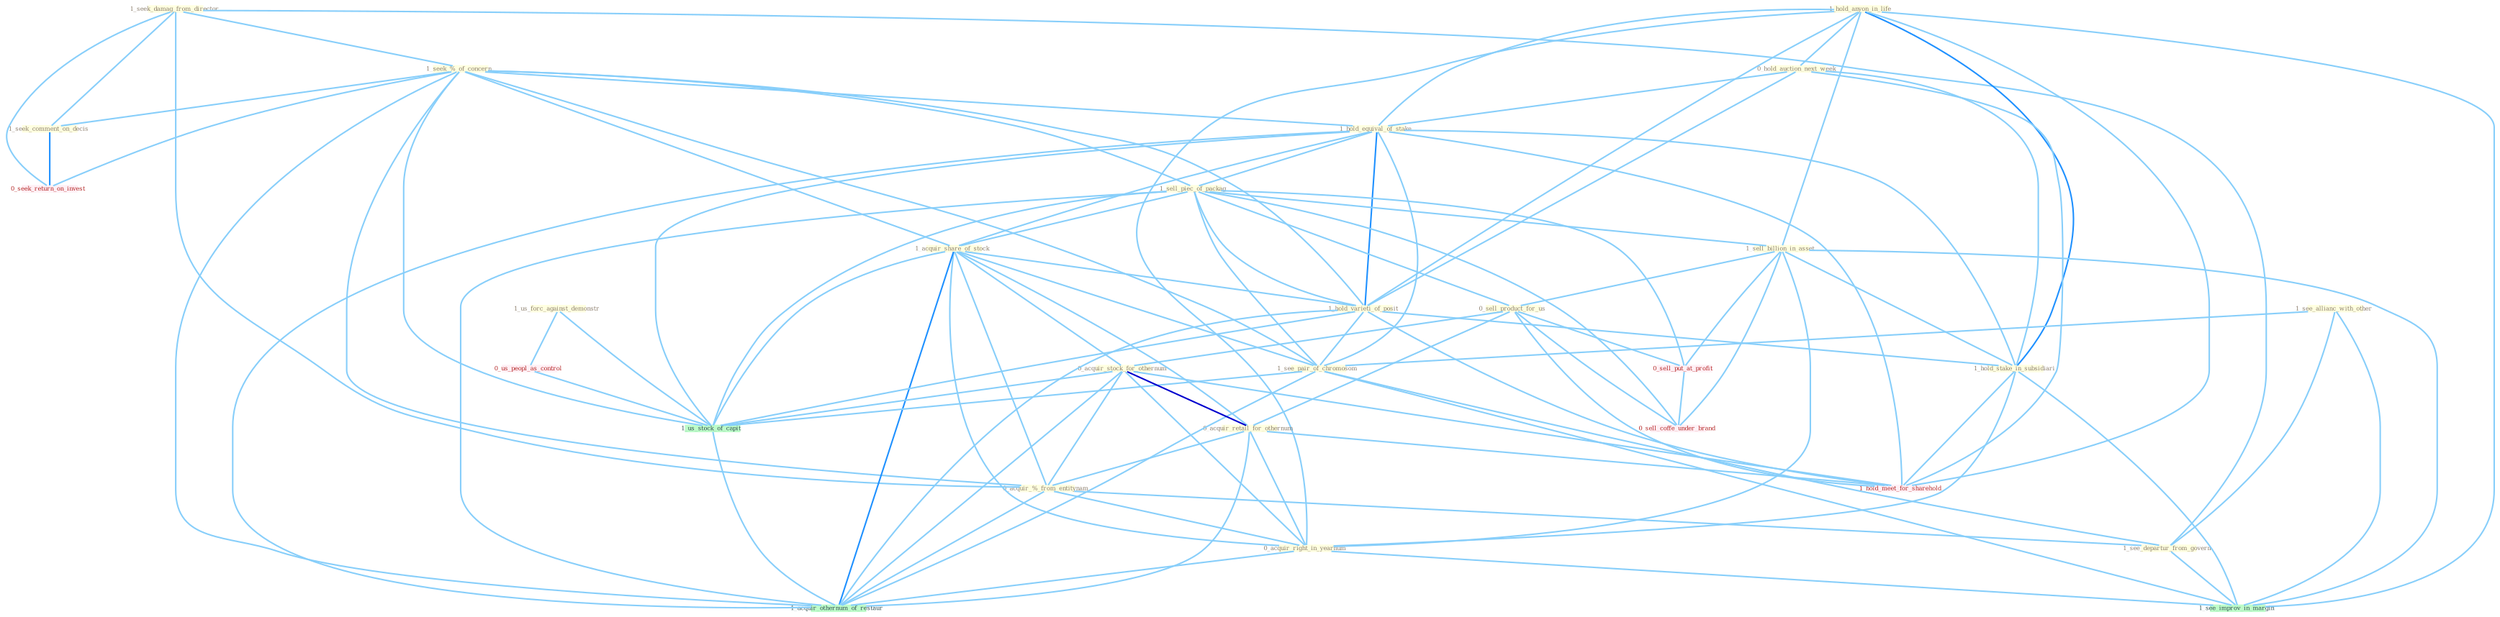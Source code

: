 Graph G{ 
    node
    [shape=polygon,style=filled,width=.5,height=.06,color="#BDFCC9",fixedsize=true,fontsize=4,
    fontcolor="#2f4f4f"];
    {node
    [color="#ffffe0", fontcolor="#8b7d6b"] "1_seek_damag_from_director " "1_us_forc_against_demonstr " "1_seek_%_of_concern " "1_hold_anyon_in_life " "0_hold_auction_next_week " "1_hold_equival_of_stake " "1_sell_piec_of_packag " "1_sell_billion_in_asset " "1_see_allianc_with_other " "1_acquir_share_of_stock " "0_sell_product_for_us " "1_hold_varieti_of_posit " "1_hold_stake_in_subsidiari " "1_see_pair_of_chromosom " "1_seek_comment_on_decis " "0_acquir_stock_for_othernum " "0_acquir_retail_for_othernum " "0_acquir_%_from_entitynam " "1_see_departur_from_govern " "0_acquir_right_in_yearnum "}
{node [color="#fff0f5", fontcolor="#b22222"] "0_us_peopl_as_control " "0_sell_put_at_profit " "0_seek_return_on_invest " "0_sell_coffe_under_brand " "1_hold_meet_for_sharehold "}
edge [color="#B0E2FF"];

	"1_seek_damag_from_director " -- "1_seek_%_of_concern " [w="1", color="#87cefa" ];
	"1_seek_damag_from_director " -- "1_seek_comment_on_decis " [w="1", color="#87cefa" ];
	"1_seek_damag_from_director " -- "0_acquir_%_from_entitynam " [w="1", color="#87cefa" ];
	"1_seek_damag_from_director " -- "1_see_departur_from_govern " [w="1", color="#87cefa" ];
	"1_seek_damag_from_director " -- "0_seek_return_on_invest " [w="1", color="#87cefa" ];
	"1_us_forc_against_demonstr " -- "0_us_peopl_as_control " [w="1", color="#87cefa" ];
	"1_us_forc_against_demonstr " -- "1_us_stock_of_capit " [w="1", color="#87cefa" ];
	"1_seek_%_of_concern " -- "1_hold_equival_of_stake " [w="1", color="#87cefa" ];
	"1_seek_%_of_concern " -- "1_sell_piec_of_packag " [w="1", color="#87cefa" ];
	"1_seek_%_of_concern " -- "1_acquir_share_of_stock " [w="1", color="#87cefa" ];
	"1_seek_%_of_concern " -- "1_hold_varieti_of_posit " [w="1", color="#87cefa" ];
	"1_seek_%_of_concern " -- "1_see_pair_of_chromosom " [w="1", color="#87cefa" ];
	"1_seek_%_of_concern " -- "1_seek_comment_on_decis " [w="1", color="#87cefa" ];
	"1_seek_%_of_concern " -- "0_acquir_%_from_entitynam " [w="1", color="#87cefa" ];
	"1_seek_%_of_concern " -- "0_seek_return_on_invest " [w="1", color="#87cefa" ];
	"1_seek_%_of_concern " -- "1_us_stock_of_capit " [w="1", color="#87cefa" ];
	"1_seek_%_of_concern " -- "1_acquir_othernum_of_restaur " [w="1", color="#87cefa" ];
	"1_hold_anyon_in_life " -- "0_hold_auction_next_week " [w="1", color="#87cefa" ];
	"1_hold_anyon_in_life " -- "1_hold_equival_of_stake " [w="1", color="#87cefa" ];
	"1_hold_anyon_in_life " -- "1_sell_billion_in_asset " [w="1", color="#87cefa" ];
	"1_hold_anyon_in_life " -- "1_hold_varieti_of_posit " [w="1", color="#87cefa" ];
	"1_hold_anyon_in_life " -- "1_hold_stake_in_subsidiari " [w="2", color="#1e90ff" , len=0.8];
	"1_hold_anyon_in_life " -- "0_acquir_right_in_yearnum " [w="1", color="#87cefa" ];
	"1_hold_anyon_in_life " -- "1_see_improv_in_margin " [w="1", color="#87cefa" ];
	"1_hold_anyon_in_life " -- "1_hold_meet_for_sharehold " [w="1", color="#87cefa" ];
	"0_hold_auction_next_week " -- "1_hold_equival_of_stake " [w="1", color="#87cefa" ];
	"0_hold_auction_next_week " -- "1_hold_varieti_of_posit " [w="1", color="#87cefa" ];
	"0_hold_auction_next_week " -- "1_hold_stake_in_subsidiari " [w="1", color="#87cefa" ];
	"0_hold_auction_next_week " -- "1_hold_meet_for_sharehold " [w="1", color="#87cefa" ];
	"1_hold_equival_of_stake " -- "1_sell_piec_of_packag " [w="1", color="#87cefa" ];
	"1_hold_equival_of_stake " -- "1_acquir_share_of_stock " [w="1", color="#87cefa" ];
	"1_hold_equival_of_stake " -- "1_hold_varieti_of_posit " [w="2", color="#1e90ff" , len=0.8];
	"1_hold_equival_of_stake " -- "1_hold_stake_in_subsidiari " [w="1", color="#87cefa" ];
	"1_hold_equival_of_stake " -- "1_see_pair_of_chromosom " [w="1", color="#87cefa" ];
	"1_hold_equival_of_stake " -- "1_us_stock_of_capit " [w="1", color="#87cefa" ];
	"1_hold_equival_of_stake " -- "1_hold_meet_for_sharehold " [w="1", color="#87cefa" ];
	"1_hold_equival_of_stake " -- "1_acquir_othernum_of_restaur " [w="1", color="#87cefa" ];
	"1_sell_piec_of_packag " -- "1_sell_billion_in_asset " [w="1", color="#87cefa" ];
	"1_sell_piec_of_packag " -- "1_acquir_share_of_stock " [w="1", color="#87cefa" ];
	"1_sell_piec_of_packag " -- "0_sell_product_for_us " [w="1", color="#87cefa" ];
	"1_sell_piec_of_packag " -- "1_hold_varieti_of_posit " [w="1", color="#87cefa" ];
	"1_sell_piec_of_packag " -- "1_see_pair_of_chromosom " [w="1", color="#87cefa" ];
	"1_sell_piec_of_packag " -- "0_sell_put_at_profit " [w="1", color="#87cefa" ];
	"1_sell_piec_of_packag " -- "1_us_stock_of_capit " [w="1", color="#87cefa" ];
	"1_sell_piec_of_packag " -- "0_sell_coffe_under_brand " [w="1", color="#87cefa" ];
	"1_sell_piec_of_packag " -- "1_acquir_othernum_of_restaur " [w="1", color="#87cefa" ];
	"1_sell_billion_in_asset " -- "0_sell_product_for_us " [w="1", color="#87cefa" ];
	"1_sell_billion_in_asset " -- "1_hold_stake_in_subsidiari " [w="1", color="#87cefa" ];
	"1_sell_billion_in_asset " -- "0_acquir_right_in_yearnum " [w="1", color="#87cefa" ];
	"1_sell_billion_in_asset " -- "0_sell_put_at_profit " [w="1", color="#87cefa" ];
	"1_sell_billion_in_asset " -- "1_see_improv_in_margin " [w="1", color="#87cefa" ];
	"1_sell_billion_in_asset " -- "0_sell_coffe_under_brand " [w="1", color="#87cefa" ];
	"1_see_allianc_with_other " -- "1_see_pair_of_chromosom " [w="1", color="#87cefa" ];
	"1_see_allianc_with_other " -- "1_see_departur_from_govern " [w="1", color="#87cefa" ];
	"1_see_allianc_with_other " -- "1_see_improv_in_margin " [w="1", color="#87cefa" ];
	"1_acquir_share_of_stock " -- "1_hold_varieti_of_posit " [w="1", color="#87cefa" ];
	"1_acquir_share_of_stock " -- "1_see_pair_of_chromosom " [w="1", color="#87cefa" ];
	"1_acquir_share_of_stock " -- "0_acquir_stock_for_othernum " [w="1", color="#87cefa" ];
	"1_acquir_share_of_stock " -- "0_acquir_retail_for_othernum " [w="1", color="#87cefa" ];
	"1_acquir_share_of_stock " -- "0_acquir_%_from_entitynam " [w="1", color="#87cefa" ];
	"1_acquir_share_of_stock " -- "0_acquir_right_in_yearnum " [w="1", color="#87cefa" ];
	"1_acquir_share_of_stock " -- "1_us_stock_of_capit " [w="1", color="#87cefa" ];
	"1_acquir_share_of_stock " -- "1_acquir_othernum_of_restaur " [w="2", color="#1e90ff" , len=0.8];
	"0_sell_product_for_us " -- "0_acquir_stock_for_othernum " [w="1", color="#87cefa" ];
	"0_sell_product_for_us " -- "0_acquir_retail_for_othernum " [w="1", color="#87cefa" ];
	"0_sell_product_for_us " -- "0_sell_put_at_profit " [w="1", color="#87cefa" ];
	"0_sell_product_for_us " -- "0_sell_coffe_under_brand " [w="1", color="#87cefa" ];
	"0_sell_product_for_us " -- "1_hold_meet_for_sharehold " [w="1", color="#87cefa" ];
	"1_hold_varieti_of_posit " -- "1_hold_stake_in_subsidiari " [w="1", color="#87cefa" ];
	"1_hold_varieti_of_posit " -- "1_see_pair_of_chromosom " [w="1", color="#87cefa" ];
	"1_hold_varieti_of_posit " -- "1_us_stock_of_capit " [w="1", color="#87cefa" ];
	"1_hold_varieti_of_posit " -- "1_hold_meet_for_sharehold " [w="1", color="#87cefa" ];
	"1_hold_varieti_of_posit " -- "1_acquir_othernum_of_restaur " [w="1", color="#87cefa" ];
	"1_hold_stake_in_subsidiari " -- "0_acquir_right_in_yearnum " [w="1", color="#87cefa" ];
	"1_hold_stake_in_subsidiari " -- "1_see_improv_in_margin " [w="1", color="#87cefa" ];
	"1_hold_stake_in_subsidiari " -- "1_hold_meet_for_sharehold " [w="1", color="#87cefa" ];
	"1_see_pair_of_chromosom " -- "1_see_departur_from_govern " [w="1", color="#87cefa" ];
	"1_see_pair_of_chromosom " -- "1_us_stock_of_capit " [w="1", color="#87cefa" ];
	"1_see_pair_of_chromosom " -- "1_see_improv_in_margin " [w="1", color="#87cefa" ];
	"1_see_pair_of_chromosom " -- "1_acquir_othernum_of_restaur " [w="1", color="#87cefa" ];
	"1_seek_comment_on_decis " -- "0_seek_return_on_invest " [w="2", color="#1e90ff" , len=0.8];
	"0_acquir_stock_for_othernum " -- "0_acquir_retail_for_othernum " [w="3", color="#0000cd" , len=0.6];
	"0_acquir_stock_for_othernum " -- "0_acquir_%_from_entitynam " [w="1", color="#87cefa" ];
	"0_acquir_stock_for_othernum " -- "0_acquir_right_in_yearnum " [w="1", color="#87cefa" ];
	"0_acquir_stock_for_othernum " -- "1_us_stock_of_capit " [w="1", color="#87cefa" ];
	"0_acquir_stock_for_othernum " -- "1_hold_meet_for_sharehold " [w="1", color="#87cefa" ];
	"0_acquir_stock_for_othernum " -- "1_acquir_othernum_of_restaur " [w="1", color="#87cefa" ];
	"0_acquir_retail_for_othernum " -- "0_acquir_%_from_entitynam " [w="1", color="#87cefa" ];
	"0_acquir_retail_for_othernum " -- "0_acquir_right_in_yearnum " [w="1", color="#87cefa" ];
	"0_acquir_retail_for_othernum " -- "1_hold_meet_for_sharehold " [w="1", color="#87cefa" ];
	"0_acquir_retail_for_othernum " -- "1_acquir_othernum_of_restaur " [w="1", color="#87cefa" ];
	"0_acquir_%_from_entitynam " -- "1_see_departur_from_govern " [w="1", color="#87cefa" ];
	"0_acquir_%_from_entitynam " -- "0_acquir_right_in_yearnum " [w="1", color="#87cefa" ];
	"0_acquir_%_from_entitynam " -- "1_acquir_othernum_of_restaur " [w="1", color="#87cefa" ];
	"1_see_departur_from_govern " -- "1_see_improv_in_margin " [w="1", color="#87cefa" ];
	"0_acquir_right_in_yearnum " -- "1_see_improv_in_margin " [w="1", color="#87cefa" ];
	"0_acquir_right_in_yearnum " -- "1_acquir_othernum_of_restaur " [w="1", color="#87cefa" ];
	"0_us_peopl_as_control " -- "1_us_stock_of_capit " [w="1", color="#87cefa" ];
	"0_sell_put_at_profit " -- "0_sell_coffe_under_brand " [w="1", color="#87cefa" ];
	"1_us_stock_of_capit " -- "1_acquir_othernum_of_restaur " [w="1", color="#87cefa" ];
}